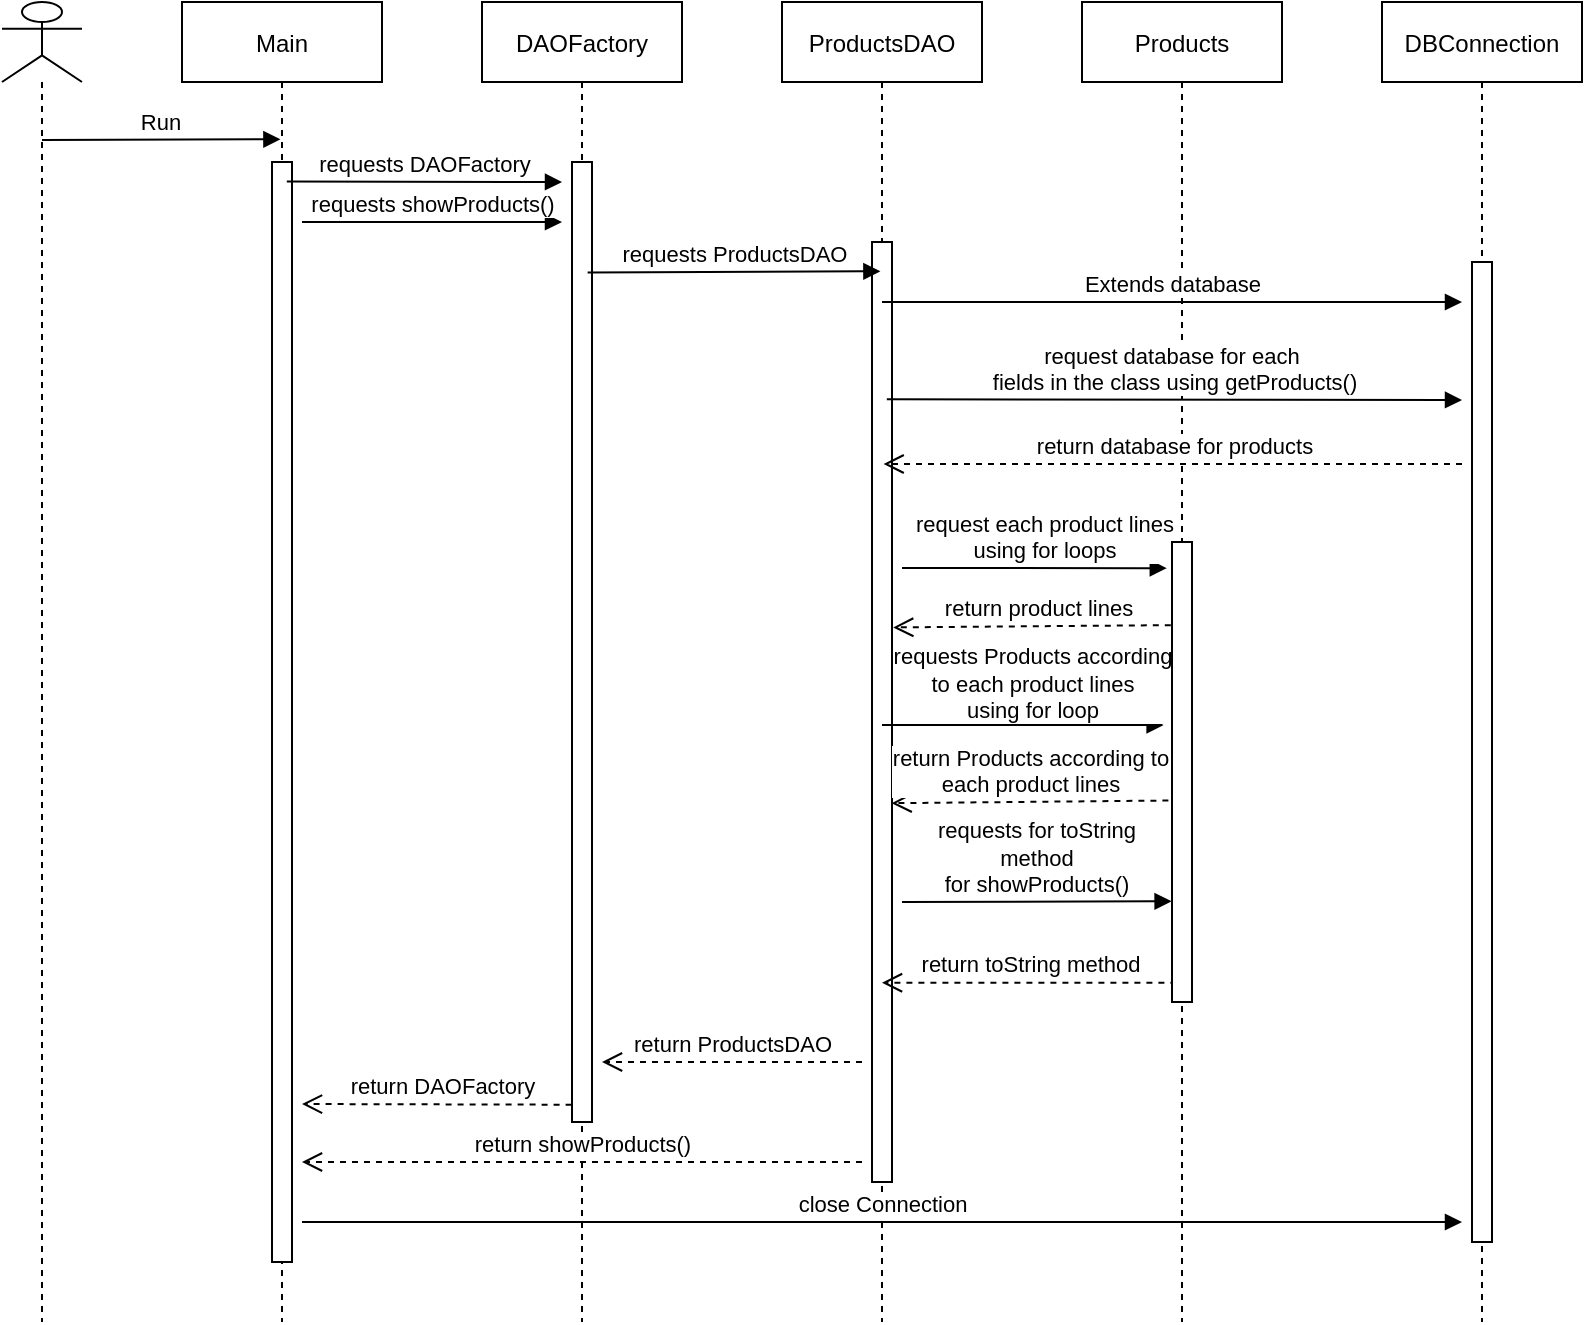 <mxfile version="13.6.2" type="device" pages="3"><diagram id="kgpKYQtTHZ0yAKxKKP6v" name="Page-1"><mxGraphModel dx="1221" dy="625" grid="1" gridSize="10" guides="1" tooltips="1" connect="1" arrows="1" fold="1" page="1" pageScale="1" pageWidth="850" pageHeight="1100" math="0" shadow="0"><root><mxCell id="0"/><mxCell id="1" parent="0"/><mxCell id="3nuBFxr9cyL0pnOWT2aG-1" value="Main" style="shape=umlLifeline;perimeter=lifelinePerimeter;container=1;collapsible=0;recursiveResize=0;rounded=0;shadow=0;strokeWidth=1;" parent="1" vertex="1"><mxGeometry x="120" y="80" width="100" height="660" as="geometry"/></mxCell><mxCell id="V3z4Lrd8YfZITZRUPypU-27" value="" style="html=1;points=[];perimeter=orthogonalPerimeter;" vertex="1" parent="3nuBFxr9cyL0pnOWT2aG-1"><mxGeometry x="45" y="80" width="10" height="550" as="geometry"/></mxCell><mxCell id="3nuBFxr9cyL0pnOWT2aG-5" value="DAOFactory" style="shape=umlLifeline;perimeter=lifelinePerimeter;container=1;collapsible=0;recursiveResize=0;rounded=0;shadow=0;strokeWidth=1;" parent="1" vertex="1"><mxGeometry x="270" y="80" width="100" height="660" as="geometry"/></mxCell><mxCell id="V3z4Lrd8YfZITZRUPypU-29" value="" style="html=1;points=[];perimeter=orthogonalPerimeter;" vertex="1" parent="3nuBFxr9cyL0pnOWT2aG-5"><mxGeometry x="45" y="80" width="10" height="480" as="geometry"/></mxCell><mxCell id="erxQgFbusoHEBD3wOI2t-6" value="ProductsDAO" style="shape=umlLifeline;perimeter=lifelinePerimeter;container=1;collapsible=0;recursiveResize=0;rounded=0;shadow=0;strokeWidth=1;" vertex="1" parent="1"><mxGeometry x="420" y="80" width="100" height="660" as="geometry"/></mxCell><mxCell id="V3z4Lrd8YfZITZRUPypU-23" value="" style="html=1;points=[];perimeter=orthogonalPerimeter;" vertex="1" parent="erxQgFbusoHEBD3wOI2t-6"><mxGeometry x="45" y="120" width="10" height="470" as="geometry"/></mxCell><mxCell id="erxQgFbusoHEBD3wOI2t-7" value="Products" style="shape=umlLifeline;perimeter=lifelinePerimeter;container=1;collapsible=0;recursiveResize=0;rounded=0;shadow=0;strokeWidth=1;" vertex="1" parent="1"><mxGeometry x="570" y="80" width="100" height="660" as="geometry"/></mxCell><mxCell id="erxQgFbusoHEBD3wOI2t-8" value="DBConnection" style="shape=umlLifeline;perimeter=lifelinePerimeter;container=1;collapsible=0;recursiveResize=0;rounded=0;shadow=0;strokeWidth=1;" vertex="1" parent="1"><mxGeometry x="720" y="80" width="100" height="660" as="geometry"/></mxCell><mxCell id="V3z4Lrd8YfZITZRUPypU-26" value="" style="html=1;points=[];perimeter=orthogonalPerimeter;" vertex="1" parent="erxQgFbusoHEBD3wOI2t-8"><mxGeometry x="45" y="130" width="10" height="490" as="geometry"/></mxCell><mxCell id="V3z4Lrd8YfZITZRUPypU-1" value="" style="shape=umlLifeline;participant=umlActor;perimeter=lifelinePerimeter;whiteSpace=wrap;html=1;container=1;collapsible=0;recursiveResize=0;verticalAlign=top;spacingTop=36;outlineConnect=0;" vertex="1" parent="1"><mxGeometry x="30" y="80" width="40" height="660" as="geometry"/></mxCell><mxCell id="V3z4Lrd8YfZITZRUPypU-2" value="Run" style="html=1;verticalAlign=bottom;endArrow=block;entryX=0.492;entryY=0.104;entryDx=0;entryDy=0;entryPerimeter=0;" edge="1" parent="1" target="3nuBFxr9cyL0pnOWT2aG-1"><mxGeometry width="80" relative="1" as="geometry"><mxPoint x="50" y="149" as="sourcePoint"/><mxPoint x="130" y="160" as="targetPoint"/><Array as="points"/></mxGeometry></mxCell><mxCell id="V3z4Lrd8YfZITZRUPypU-3" value="requests DAOFactory" style="html=1;verticalAlign=bottom;endArrow=block;exitX=0.524;exitY=0.136;exitDx=0;exitDy=0;exitPerimeter=0;" edge="1" parent="1" source="3nuBFxr9cyL0pnOWT2aG-1"><mxGeometry width="80" relative="1" as="geometry"><mxPoint x="210" y="190" as="sourcePoint"/><mxPoint x="310" y="170" as="targetPoint"/></mxGeometry></mxCell><mxCell id="V3z4Lrd8YfZITZRUPypU-4" value="requests ProductsDAO" style="html=1;verticalAlign=bottom;endArrow=block;entryX=0.492;entryY=0.204;entryDx=0;entryDy=0;entryPerimeter=0;exitX=0.528;exitY=0.205;exitDx=0;exitDy=0;exitPerimeter=0;" edge="1" parent="1" source="3nuBFxr9cyL0pnOWT2aG-5" target="erxQgFbusoHEBD3wOI2t-6"><mxGeometry width="80" relative="1" as="geometry"><mxPoint x="350" y="220" as="sourcePoint"/><mxPoint x="430" y="220" as="targetPoint"/><Array as="points"/></mxGeometry></mxCell><mxCell id="V3z4Lrd8YfZITZRUPypU-5" value="Extends database" style="html=1;verticalAlign=bottom;endArrow=block;" edge="1" parent="1" source="erxQgFbusoHEBD3wOI2t-6"><mxGeometry width="80" relative="1" as="geometry"><mxPoint x="510" y="240" as="sourcePoint"/><mxPoint x="760" y="230" as="targetPoint"/><Array as="points"><mxPoint x="580" y="230"/></Array></mxGeometry></mxCell><mxCell id="V3z4Lrd8YfZITZRUPypU-8" value="requests Products according&lt;br&gt;to each product lines&lt;br&gt;using for loop" style="html=1;verticalAlign=bottom;endArrow=block;entryX=-0.42;entryY=0.398;entryDx=0;entryDy=0;entryPerimeter=0;" edge="1" parent="1" source="erxQgFbusoHEBD3wOI2t-6" target="V3z4Lrd8YfZITZRUPypU-25"><mxGeometry x="0.339" y="-20" width="80" relative="1" as="geometry"><mxPoint x="471" y="426" as="sourcePoint"/><mxPoint x="580" y="260" as="targetPoint"/><Array as="points"/><mxPoint x="-20" y="-19" as="offset"/></mxGeometry></mxCell><mxCell id="V3z4Lrd8YfZITZRUPypU-9" value="request database for each&amp;nbsp;&lt;br&gt;fields in the class using getProducts()" style="html=1;verticalAlign=bottom;endArrow=block;exitX=0.524;exitY=0.301;exitDx=0;exitDy=0;exitPerimeter=0;" edge="1" parent="1" source="erxQgFbusoHEBD3wOI2t-6"><mxGeometry width="80" relative="1" as="geometry"><mxPoint x="640" y="300" as="sourcePoint"/><mxPoint x="760" y="279" as="targetPoint"/></mxGeometry></mxCell><mxCell id="V3z4Lrd8YfZITZRUPypU-11" value="return database for products" style="html=1;verticalAlign=bottom;endArrow=open;dashed=1;endSize=8;entryX=0.508;entryY=0.35;entryDx=0;entryDy=0;entryPerimeter=0;" edge="1" parent="1" target="erxQgFbusoHEBD3wOI2t-6"><mxGeometry relative="1" as="geometry"><mxPoint x="760" y="311" as="sourcePoint"/><mxPoint x="480" y="320" as="targetPoint"/><Array as="points"/></mxGeometry></mxCell><mxCell id="V3z4Lrd8YfZITZRUPypU-12" value="request each product lines&lt;br&gt;using for loops" style="html=1;verticalAlign=bottom;endArrow=block;entryX=-0.26;entryY=0.057;entryDx=0;entryDy=0;entryPerimeter=0;" edge="1" parent="1" target="V3z4Lrd8YfZITZRUPypU-25"><mxGeometry x="0.057" width="80" relative="1" as="geometry"><mxPoint x="480" y="363" as="sourcePoint"/><mxPoint x="590" y="360" as="targetPoint"/><mxPoint x="1" as="offset"/></mxGeometry></mxCell><mxCell id="V3z4Lrd8YfZITZRUPypU-13" value="return product lines" style="html=1;verticalAlign=bottom;endArrow=open;dashed=1;endSize=8;exitX=0.504;exitY=0.472;exitDx=0;exitDy=0;exitPerimeter=0;entryX=1.06;entryY=0.41;entryDx=0;entryDy=0;entryPerimeter=0;" edge="1" parent="1" source="erxQgFbusoHEBD3wOI2t-7" target="V3z4Lrd8YfZITZRUPypU-23"><mxGeometry relative="1" as="geometry"><mxPoint x="590" y="390" as="sourcePoint"/><mxPoint x="480" y="392" as="targetPoint"/></mxGeometry></mxCell><mxCell id="V3z4Lrd8YfZITZRUPypU-14" value="return Products according to&lt;br&gt;each product lines" style="html=1;verticalAlign=bottom;endArrow=open;dashed=1;endSize=8;exitX=-0.18;exitY=0.562;exitDx=0;exitDy=0;exitPerimeter=0;entryX=0.98;entryY=0.597;entryDx=0;entryDy=0;entryPerimeter=0;" edge="1" parent="1" source="V3z4Lrd8YfZITZRUPypU-25" target="V3z4Lrd8YfZITZRUPypU-23"><mxGeometry relative="1" as="geometry"><mxPoint x="590" y="480" as="sourcePoint"/><mxPoint x="480" y="480" as="targetPoint"/></mxGeometry></mxCell><mxCell id="V3z4Lrd8YfZITZRUPypU-16" value="requests for toString &lt;br&gt;method&lt;br&gt;for showProducts()" style="html=1;verticalAlign=bottom;endArrow=block;entryX=-0.02;entryY=0.781;entryDx=0;entryDy=0;entryPerimeter=0;" edge="1" parent="1" target="V3z4Lrd8YfZITZRUPypU-25"><mxGeometry width="80" relative="1" as="geometry"><mxPoint x="480" y="530" as="sourcePoint"/><mxPoint x="590" y="530" as="targetPoint"/></mxGeometry></mxCell><mxCell id="V3z4Lrd8YfZITZRUPypU-17" value="return toString method" style="html=1;verticalAlign=bottom;endArrow=open;dashed=1;endSize=8;exitX=0.472;exitY=0.743;exitDx=0;exitDy=0;exitPerimeter=0;" edge="1" parent="1" source="erxQgFbusoHEBD3wOI2t-7" target="erxQgFbusoHEBD3wOI2t-6"><mxGeometry relative="1" as="geometry"><mxPoint x="590" y="570" as="sourcePoint"/><mxPoint x="490" y="570" as="targetPoint"/></mxGeometry></mxCell><mxCell id="V3z4Lrd8YfZITZRUPypU-18" value="return ProductsDAO" style="html=1;verticalAlign=bottom;endArrow=open;dashed=1;endSize=8;" edge="1" parent="1"><mxGeometry relative="1" as="geometry"><mxPoint x="460" y="610" as="sourcePoint"/><mxPoint x="330" y="610" as="targetPoint"/><Array as="points"><mxPoint x="440" y="610"/></Array></mxGeometry></mxCell><mxCell id="V3z4Lrd8YfZITZRUPypU-19" value="requests showProducts()" style="html=1;verticalAlign=bottom;endArrow=block;" edge="1" parent="1"><mxGeometry width="80" relative="1" as="geometry"><mxPoint x="180" y="190" as="sourcePoint"/><mxPoint x="310" y="190" as="targetPoint"/><Array as="points"><mxPoint x="280" y="190"/></Array></mxGeometry></mxCell><mxCell id="V3z4Lrd8YfZITZRUPypU-20" value="return DAOFactory" style="html=1;verticalAlign=bottom;endArrow=open;dashed=1;endSize=8;exitX=-0.02;exitY=0.982;exitDx=0;exitDy=0;exitPerimeter=0;" edge="1" parent="1" source="V3z4Lrd8YfZITZRUPypU-29"><mxGeometry x="-0.039" relative="1" as="geometry"><mxPoint x="290" y="640" as="sourcePoint"/><mxPoint x="180" y="631" as="targetPoint"/><Array as="points"/><mxPoint as="offset"/></mxGeometry></mxCell><mxCell id="V3z4Lrd8YfZITZRUPypU-21" value="return showProducts()" style="html=1;verticalAlign=bottom;endArrow=open;dashed=1;endSize=8;" edge="1" parent="1"><mxGeometry relative="1" as="geometry"><mxPoint x="460" y="660" as="sourcePoint"/><mxPoint x="180" y="660" as="targetPoint"/><Array as="points"><mxPoint x="410" y="660"/></Array></mxGeometry></mxCell><mxCell id="V3z4Lrd8YfZITZRUPypU-22" value="close Connection" style="html=1;verticalAlign=bottom;endArrow=block;" edge="1" parent="1"><mxGeometry width="80" relative="1" as="geometry"><mxPoint x="180" y="690" as="sourcePoint"/><mxPoint x="760" y="690" as="targetPoint"/><Array as="points"><mxPoint x="700" y="690"/></Array></mxGeometry></mxCell><mxCell id="V3z4Lrd8YfZITZRUPypU-25" value="" style="html=1;points=[];perimeter=orthogonalPerimeter;" vertex="1" parent="1"><mxGeometry x="615" y="350" width="10" height="230" as="geometry"/></mxCell></root></mxGraphModel></diagram><diagram id="9FY2YSv2H1l8mWF7ZtLn" name="Page-2"><mxGraphModel dx="1221" dy="625" grid="1" gridSize="10" guides="1" tooltips="1" connect="1" arrows="1" fold="1" page="1" pageScale="1" pageWidth="827" pageHeight="1169" math="0" shadow="0"><root><mxCell id="BOhoRybGwHJkWLICvwaE-0"/><mxCell id="BOhoRybGwHJkWLICvwaE-1" parent="BOhoRybGwHJkWLICvwaE-0"/><mxCell id="qh1VwIgKdV9h9x5J5I2_-0" value="Main" style="shape=umlLifeline;perimeter=lifelinePerimeter;container=1;collapsible=0;recursiveResize=0;rounded=0;shadow=0;strokeWidth=1;" vertex="1" parent="BOhoRybGwHJkWLICvwaE-1"><mxGeometry x="120" y="80" width="100" height="660" as="geometry"/></mxCell><mxCell id="qh1VwIgKdV9h9x5J5I2_-1" value="" style="html=1;points=[];perimeter=orthogonalPerimeter;" vertex="1" parent="qh1VwIgKdV9h9x5J5I2_-0"><mxGeometry x="45" y="80" width="10" height="550" as="geometry"/></mxCell><mxCell id="qh1VwIgKdV9h9x5J5I2_-2" value="DAOFactory" style="shape=umlLifeline;perimeter=lifelinePerimeter;container=1;collapsible=0;recursiveResize=0;rounded=0;shadow=0;strokeWidth=1;" vertex="1" parent="BOhoRybGwHJkWLICvwaE-1"><mxGeometry x="270" y="80" width="100" height="660" as="geometry"/></mxCell><mxCell id="qh1VwIgKdV9h9x5J5I2_-3" value="" style="html=1;points=[];perimeter=orthogonalPerimeter;" vertex="1" parent="qh1VwIgKdV9h9x5J5I2_-2"><mxGeometry x="45" y="80" width="10" height="480" as="geometry"/></mxCell><mxCell id="qh1VwIgKdV9h9x5J5I2_-4" value="PaymentsDAO" style="shape=umlLifeline;perimeter=lifelinePerimeter;container=1;collapsible=0;recursiveResize=0;rounded=0;shadow=0;strokeWidth=1;" vertex="1" parent="BOhoRybGwHJkWLICvwaE-1"><mxGeometry x="420" y="80" width="100" height="660" as="geometry"/></mxCell><mxCell id="qh1VwIgKdV9h9x5J5I2_-5" value="" style="html=1;points=[];perimeter=orthogonalPerimeter;" vertex="1" parent="qh1VwIgKdV9h9x5J5I2_-4"><mxGeometry x="45" y="120" width="10" height="470" as="geometry"/></mxCell><mxCell id="qh1VwIgKdV9h9x5J5I2_-6" value="Payments" style="shape=umlLifeline;perimeter=lifelinePerimeter;container=1;collapsible=0;recursiveResize=0;rounded=0;shadow=0;strokeWidth=1;" vertex="1" parent="BOhoRybGwHJkWLICvwaE-1"><mxGeometry x="570" y="80" width="100" height="660" as="geometry"/></mxCell><mxCell id="qh1VwIgKdV9h9x5J5I2_-7" value="DBConnection" style="shape=umlLifeline;perimeter=lifelinePerimeter;container=1;collapsible=0;recursiveResize=0;rounded=0;shadow=0;strokeWidth=1;" vertex="1" parent="BOhoRybGwHJkWLICvwaE-1"><mxGeometry x="720" y="80" width="100" height="660" as="geometry"/></mxCell><mxCell id="qh1VwIgKdV9h9x5J5I2_-8" value="" style="html=1;points=[];perimeter=orthogonalPerimeter;" vertex="1" parent="qh1VwIgKdV9h9x5J5I2_-7"><mxGeometry x="45" y="130" width="10" height="490" as="geometry"/></mxCell><mxCell id="qh1VwIgKdV9h9x5J5I2_-9" value="" style="shape=umlLifeline;participant=umlActor;perimeter=lifelinePerimeter;whiteSpace=wrap;html=1;container=1;collapsible=0;recursiveResize=0;verticalAlign=top;spacingTop=36;outlineConnect=0;" vertex="1" parent="BOhoRybGwHJkWLICvwaE-1"><mxGeometry x="50" y="80" width="40" height="660" as="geometry"/></mxCell><mxCell id="qh1VwIgKdV9h9x5J5I2_-10" value="Run" style="html=1;verticalAlign=bottom;endArrow=block;entryX=0.492;entryY=0.104;entryDx=0;entryDy=0;entryPerimeter=0;" edge="1" parent="BOhoRybGwHJkWLICvwaE-1" target="qh1VwIgKdV9h9x5J5I2_-0"><mxGeometry width="80" relative="1" as="geometry"><mxPoint x="70" y="149" as="sourcePoint"/><mxPoint x="130" y="160" as="targetPoint"/><Array as="points"/></mxGeometry></mxCell><mxCell id="qh1VwIgKdV9h9x5J5I2_-11" value="requests DAOFactory" style="html=1;verticalAlign=bottom;endArrow=block;exitX=0.524;exitY=0.136;exitDx=0;exitDy=0;exitPerimeter=0;" edge="1" parent="BOhoRybGwHJkWLICvwaE-1" source="qh1VwIgKdV9h9x5J5I2_-0"><mxGeometry width="80" relative="1" as="geometry"><mxPoint x="210" y="190" as="sourcePoint"/><mxPoint x="310" y="170" as="targetPoint"/></mxGeometry></mxCell><mxCell id="qh1VwIgKdV9h9x5J5I2_-12" value="requests PaymentsDAO" style="html=1;verticalAlign=bottom;endArrow=block;entryX=0.492;entryY=0.204;entryDx=0;entryDy=0;entryPerimeter=0;exitX=0.528;exitY=0.205;exitDx=0;exitDy=0;exitPerimeter=0;" edge="1" parent="BOhoRybGwHJkWLICvwaE-1" source="qh1VwIgKdV9h9x5J5I2_-2" target="qh1VwIgKdV9h9x5J5I2_-4"><mxGeometry width="80" relative="1" as="geometry"><mxPoint x="350" y="220" as="sourcePoint"/><mxPoint x="430" y="220" as="targetPoint"/><Array as="points"/></mxGeometry></mxCell><mxCell id="qh1VwIgKdV9h9x5J5I2_-13" value="Extends database" style="html=1;verticalAlign=bottom;endArrow=block;" edge="1" parent="BOhoRybGwHJkWLICvwaE-1"><mxGeometry width="80" relative="1" as="geometry"><mxPoint x="480" y="230" as="sourcePoint"/><mxPoint x="760" y="230" as="targetPoint"/><Array as="points"><mxPoint x="580" y="230"/></Array></mxGeometry></mxCell><mxCell id="qh1VwIgKdV9h9x5J5I2_-14" value="requests total payment &lt;br&gt;amount for a date" style="html=1;verticalAlign=bottom;endArrow=block;entryX=-0.34;entryY=0.38;entryDx=0;entryDy=0;entryPerimeter=0;" edge="1" parent="BOhoRybGwHJkWLICvwaE-1" target="qh1VwIgKdV9h9x5J5I2_-27"><mxGeometry x="0.339" y="-20" width="80" relative="1" as="geometry"><mxPoint x="475" y="437" as="sourcePoint"/><mxPoint x="590" y="430" as="targetPoint"/><Array as="points"/><mxPoint x="-20" y="-19" as="offset"/></mxGeometry></mxCell><mxCell id="qh1VwIgKdV9h9x5J5I2_-15" value="request database for each&amp;nbsp;&lt;br&gt;fields in the class using getPayments()" style="html=1;verticalAlign=bottom;endArrow=block;exitX=0.524;exitY=0.301;exitDx=0;exitDy=0;exitPerimeter=0;" edge="1" parent="BOhoRybGwHJkWLICvwaE-1" source="qh1VwIgKdV9h9x5J5I2_-4"><mxGeometry width="80" relative="1" as="geometry"><mxPoint x="640" y="300" as="sourcePoint"/><mxPoint x="760" y="279" as="targetPoint"/></mxGeometry></mxCell><mxCell id="qh1VwIgKdV9h9x5J5I2_-16" value="return database for payments" style="html=1;verticalAlign=bottom;endArrow=open;dashed=1;endSize=8;" edge="1" parent="BOhoRybGwHJkWLICvwaE-1"><mxGeometry relative="1" as="geometry"><mxPoint x="760" y="311" as="sourcePoint"/><mxPoint x="480" y="311" as="targetPoint"/><Array as="points"/></mxGeometry></mxCell><mxCell id="qh1VwIgKdV9h9x5J5I2_-17" value="request payment date &lt;br&gt;looping this.getPayments()" style="html=1;verticalAlign=bottom;endArrow=block;entryX=-0.26;entryY=0.057;entryDx=0;entryDy=0;entryPerimeter=0;" edge="1" parent="BOhoRybGwHJkWLICvwaE-1" target="qh1VwIgKdV9h9x5J5I2_-27"><mxGeometry width="80" relative="1" as="geometry"><mxPoint x="480" y="363" as="sourcePoint"/><mxPoint x="590" y="360" as="targetPoint"/></mxGeometry></mxCell><mxCell id="qh1VwIgKdV9h9x5J5I2_-18" value="return payment date&amp;nbsp;" style="html=1;verticalAlign=bottom;endArrow=open;dashed=1;endSize=8;exitX=0.504;exitY=0.472;exitDx=0;exitDy=0;exitPerimeter=0;entryX=1.06;entryY=0.41;entryDx=0;entryDy=0;entryPerimeter=0;" edge="1" parent="BOhoRybGwHJkWLICvwaE-1" source="qh1VwIgKdV9h9x5J5I2_-6" target="qh1VwIgKdV9h9x5J5I2_-5"><mxGeometry relative="1" as="geometry"><mxPoint x="590" y="390" as="sourcePoint"/><mxPoint x="480" y="392" as="targetPoint"/></mxGeometry></mxCell><mxCell id="qh1VwIgKdV9h9x5J5I2_-19" value="return total payment&lt;br&gt;amount for a date" style="html=1;verticalAlign=bottom;endArrow=open;dashed=1;endSize=8;entryX=1.38;entryY=0.58;entryDx=0;entryDy=0;entryPerimeter=0;" edge="1" parent="BOhoRybGwHJkWLICvwaE-1" target="qh1VwIgKdV9h9x5J5I2_-5"><mxGeometry relative="1" as="geometry"><mxPoint x="613" y="473" as="sourcePoint"/><mxPoint x="480" y="480" as="targetPoint"/></mxGeometry></mxCell><mxCell id="qh1VwIgKdV9h9x5J5I2_-20" value="requests payment amount&lt;br&gt;for a date" style="html=1;verticalAlign=bottom;endArrow=block;entryX=-0.02;entryY=0.781;entryDx=0;entryDy=0;entryPerimeter=0;" edge="1" parent="BOhoRybGwHJkWLICvwaE-1" target="qh1VwIgKdV9h9x5J5I2_-27"><mxGeometry width="80" relative="1" as="geometry"><mxPoint x="480" y="530" as="sourcePoint"/><mxPoint x="590" y="530" as="targetPoint"/></mxGeometry></mxCell><mxCell id="qh1VwIgKdV9h9x5J5I2_-21" value="return payment amount&lt;br&gt;for a date" style="html=1;verticalAlign=bottom;endArrow=open;dashed=1;endSize=8;exitX=0.472;exitY=0.743;exitDx=0;exitDy=0;exitPerimeter=0;" edge="1" parent="BOhoRybGwHJkWLICvwaE-1" source="qh1VwIgKdV9h9x5J5I2_-6" target="qh1VwIgKdV9h9x5J5I2_-4"><mxGeometry relative="1" as="geometry"><mxPoint x="590" y="570" as="sourcePoint"/><mxPoint x="490" y="570" as="targetPoint"/></mxGeometry></mxCell><mxCell id="qh1VwIgKdV9h9x5J5I2_-22" value="return PaymentsDAO" style="html=1;verticalAlign=bottom;endArrow=open;dashed=1;endSize=8;" edge="1" parent="BOhoRybGwHJkWLICvwaE-1"><mxGeometry relative="1" as="geometry"><mxPoint x="460" y="610" as="sourcePoint"/><mxPoint x="330" y="610" as="targetPoint"/><Array as="points"><mxPoint x="440" y="610"/></Array></mxGeometry></mxCell><mxCell id="qh1VwIgKdV9h9x5J5I2_-23" value="requests showPayments()" style="html=1;verticalAlign=bottom;endArrow=block;" edge="1" parent="BOhoRybGwHJkWLICvwaE-1"><mxGeometry width="80" relative="1" as="geometry"><mxPoint x="180" y="190" as="sourcePoint"/><mxPoint x="310" y="190" as="targetPoint"/><Array as="points"><mxPoint x="280" y="190"/></Array></mxGeometry></mxCell><mxCell id="qh1VwIgKdV9h9x5J5I2_-24" value="return DAOFactory" style="html=1;verticalAlign=bottom;endArrow=open;dashed=1;endSize=8;exitX=-0.02;exitY=0.982;exitDx=0;exitDy=0;exitPerimeter=0;" edge="1" parent="BOhoRybGwHJkWLICvwaE-1" source="qh1VwIgKdV9h9x5J5I2_-3"><mxGeometry x="-0.039" relative="1" as="geometry"><mxPoint x="290" y="640" as="sourcePoint"/><mxPoint x="180" y="631" as="targetPoint"/><Array as="points"/><mxPoint as="offset"/></mxGeometry></mxCell><mxCell id="qh1VwIgKdV9h9x5J5I2_-25" value="return showPayments()" style="html=1;verticalAlign=bottom;endArrow=open;dashed=1;endSize=8;" edge="1" parent="BOhoRybGwHJkWLICvwaE-1"><mxGeometry relative="1" as="geometry"><mxPoint x="460" y="660" as="sourcePoint"/><mxPoint x="180" y="660" as="targetPoint"/><Array as="points"><mxPoint x="410" y="660"/></Array></mxGeometry></mxCell><mxCell id="qh1VwIgKdV9h9x5J5I2_-26" value="close Connection" style="html=1;verticalAlign=bottom;endArrow=block;" edge="1" parent="BOhoRybGwHJkWLICvwaE-1"><mxGeometry width="80" relative="1" as="geometry"><mxPoint x="180" y="690" as="sourcePoint"/><mxPoint x="760" y="690" as="targetPoint"/><Array as="points"><mxPoint x="700" y="690"/></Array></mxGeometry></mxCell><mxCell id="qh1VwIgKdV9h9x5J5I2_-27" value="" style="html=1;points=[];perimeter=orthogonalPerimeter;" vertex="1" parent="BOhoRybGwHJkWLICvwaE-1"><mxGeometry x="615" y="350" width="10" height="230" as="geometry"/></mxCell><mxCell id="PT2Y0fJI0o6bGqpc-aiz-1" value="[if duplicate &#10;date]" style="text;strokeColor=none;fillColor=none;align=left;verticalAlign=top;spacingLeft=4;spacingRight=4;overflow=hidden;rotatable=0;points=[[0,0.5],[1,0.5]];portConstraint=eastwest;" vertex="1" parent="BOhoRybGwHJkWLICvwaE-1"><mxGeometry y="440" width="80" height="38" as="geometry"/></mxCell><mxCell id="PT2Y0fJI0o6bGqpc-aiz-3" value="[else]" style="text;strokeColor=none;fillColor=none;align=left;verticalAlign=top;spacingLeft=4;spacingRight=4;overflow=hidden;rotatable=0;points=[[0,0.5],[1,0.5]];portConstraint=eastwest;" vertex="1" parent="BOhoRybGwHJkWLICvwaE-1"><mxGeometry x="10" y="520" width="50" height="26" as="geometry"/></mxCell><mxCell id="PT2Y0fJI0o6bGqpc-aiz-0" value="Alternative" style="shape=umlFrame;whiteSpace=wrap;html=1;" vertex="1" parent="BOhoRybGwHJkWLICvwaE-1"><mxGeometry y="405" width="660" height="180" as="geometry"/></mxCell><mxCell id="PT2Y0fJI0o6bGqpc-aiz-4" value="" style="endArrow=none;html=1;rounded=0;dashed=1;dashPattern=1 2;entryX=1.007;entryY=0.538;entryDx=0;entryDy=0;entryPerimeter=0;exitX=0;exitY=0.538;exitDx=0;exitDy=0;exitPerimeter=0;" edge="1" parent="BOhoRybGwHJkWLICvwaE-1" source="PT2Y0fJI0o6bGqpc-aiz-0" target="PT2Y0fJI0o6bGqpc-aiz-0"><mxGeometry relative="1" as="geometry"><mxPoint x="180" y="770" as="sourcePoint"/><mxPoint x="400" y="760" as="targetPoint"/></mxGeometry></mxCell></root></mxGraphModel></diagram><diagram id="9DNb-ykcALyE86TXIYiQ" name="Page-3"><mxGraphModel dx="1038" dy="531" grid="1" gridSize="10" guides="1" tooltips="1" connect="1" arrows="1" fold="1" page="1" pageScale="1" pageWidth="827" pageHeight="1169" math="0" shadow="0"><root><mxCell id="rNNtboBHUNzdp0xesSib-0"/><mxCell id="rNNtboBHUNzdp0xesSib-1" parent="rNNtboBHUNzdp0xesSib-0"/><mxCell id="cpeICkeIwsUUObIczYJh-0" value="Main" style="shape=umlLifeline;perimeter=lifelinePerimeter;container=1;collapsible=0;recursiveResize=0;rounded=0;shadow=0;strokeWidth=1;" vertex="1" parent="rNNtboBHUNzdp0xesSib-1"><mxGeometry x="120" y="80" width="100" height="1010" as="geometry"/></mxCell><mxCell id="cpeICkeIwsUUObIczYJh-1" value="" style="html=1;points=[];perimeter=orthogonalPerimeter;" vertex="1" parent="cpeICkeIwsUUObIczYJh-0"><mxGeometry x="45" y="80" width="10" height="910" as="geometry"/></mxCell><mxCell id="cpeICkeIwsUUObIczYJh-2" value="DAOFactory" style="shape=umlLifeline;perimeter=lifelinePerimeter;container=1;collapsible=0;recursiveResize=0;rounded=0;shadow=0;strokeWidth=1;" vertex="1" parent="rNNtboBHUNzdp0xesSib-1"><mxGeometry x="270" y="80" width="100" height="1010" as="geometry"/></mxCell><mxCell id="cpeICkeIwsUUObIczYJh-3" value="" style="html=1;points=[];perimeter=orthogonalPerimeter;" vertex="1" parent="cpeICkeIwsUUObIczYJh-2"><mxGeometry x="45" y="80" width="10" height="800" as="geometry"/></mxCell><mxCell id="cpeICkeIwsUUObIczYJh-4" value="OrdersDAO" style="shape=umlLifeline;perimeter=lifelinePerimeter;container=1;collapsible=0;recursiveResize=0;rounded=0;shadow=0;strokeWidth=1;" vertex="1" parent="rNNtboBHUNzdp0xesSib-1"><mxGeometry x="420" y="80" width="100" height="1010" as="geometry"/></mxCell><mxCell id="cpeICkeIwsUUObIczYJh-5" value="" style="html=1;points=[];perimeter=orthogonalPerimeter;" vertex="1" parent="cpeICkeIwsUUObIczYJh-4"><mxGeometry x="45" y="90" width="10" height="840" as="geometry"/></mxCell><mxCell id="cpeICkeIwsUUObIczYJh-6" value="Customers" style="shape=umlLifeline;perimeter=lifelinePerimeter;container=1;collapsible=0;recursiveResize=0;rounded=0;shadow=0;strokeWidth=1;" vertex="1" parent="rNNtboBHUNzdp0xesSib-1"><mxGeometry x="570" y="80" width="100" height="1010" as="geometry"/></mxCell><mxCell id="4q3rMo_xubN6tD1HAj3L-16" value="" style="html=1;points=[];perimeter=orthogonalPerimeter;" vertex="1" parent="cpeICkeIwsUUObIczYJh-6"><mxGeometry x="45" y="560" width="10" height="280" as="geometry"/></mxCell><mxCell id="cpeICkeIwsUUObIczYJh-7" value="DBConnection" style="shape=umlLifeline;perimeter=lifelinePerimeter;container=1;collapsible=0;recursiveResize=0;rounded=0;shadow=0;strokeWidth=1;" vertex="1" parent="rNNtboBHUNzdp0xesSib-1"><mxGeometry x="990" y="80" width="100" height="1010" as="geometry"/></mxCell><mxCell id="cpeICkeIwsUUObIczYJh-8" value="" style="html=1;points=[];perimeter=orthogonalPerimeter;" vertex="1" parent="cpeICkeIwsUUObIczYJh-7"><mxGeometry x="45" y="110" width="10" height="880" as="geometry"/></mxCell><mxCell id="cpeICkeIwsUUObIczYJh-9" value="" style="shape=umlLifeline;participant=umlActor;perimeter=lifelinePerimeter;whiteSpace=wrap;html=1;container=1;collapsible=0;recursiveResize=0;verticalAlign=top;spacingTop=36;outlineConnect=0;size=40;" vertex="1" parent="rNNtboBHUNzdp0xesSib-1"><mxGeometry x="70" y="80" width="40" height="1010" as="geometry"/></mxCell><mxCell id="cpeICkeIwsUUObIczYJh-10" value="Run" style="html=1;verticalAlign=bottom;endArrow=block;entryX=0.492;entryY=0.104;entryDx=0;entryDy=0;entryPerimeter=0;" edge="1" parent="rNNtboBHUNzdp0xesSib-1" target="cpeICkeIwsUUObIczYJh-0" source="cpeICkeIwsUUObIczYJh-9"><mxGeometry width="80" relative="1" as="geometry"><mxPoint x="50" y="149" as="sourcePoint"/><mxPoint x="130" y="160" as="targetPoint"/><Array as="points"/></mxGeometry></mxCell><mxCell id="cpeICkeIwsUUObIczYJh-12" value="requests OrdersDAO" style="html=1;verticalAlign=bottom;endArrow=block;" edge="1" parent="rNNtboBHUNzdp0xesSib-1"><mxGeometry width="80" relative="1" as="geometry"><mxPoint x="330" y="240" as="sourcePoint"/><mxPoint x="460" y="240" as="targetPoint"/><Array as="points"/></mxGeometry></mxCell><mxCell id="cpeICkeIwsUUObIczYJh-13" value="Extends database and requests db for customers, orders, orderdetails using this.get(variable name)" style="html=1;verticalAlign=bottom;endArrow=block;" edge="1" parent="rNNtboBHUNzdp0xesSib-1"><mxGeometry width="80" relative="1" as="geometry"><mxPoint x="474" y="256" as="sourcePoint"/><mxPoint x="1033" y="256" as="targetPoint"/><Array as="points"/></mxGeometry></mxCell><mxCell id="cpeICkeIwsUUObIczYJh-14" value="requests total&amp;nbsp;price for an order number" style="html=1;verticalAlign=bottom;endArrow=block;" edge="1" parent="rNNtboBHUNzdp0xesSib-1"><mxGeometry x="0.339" y="-20" width="80" relative="1" as="geometry"><mxPoint x="480" y="430" as="sourcePoint"/><mxPoint x="893" y="430" as="targetPoint"/><Array as="points"/><mxPoint x="-20" y="-19" as="offset"/></mxGeometry></mxCell><mxCell id="cpeICkeIwsUUObIczYJh-16" value="return database for customers, orders, orderdetails" style="html=1;verticalAlign=bottom;endArrow=open;dashed=1;endSize=8;" edge="1" parent="rNNtboBHUNzdp0xesSib-1"><mxGeometry relative="1" as="geometry"><mxPoint x="1030" y="290" as="sourcePoint"/><mxPoint x="480" y="290" as="targetPoint"/><Array as="points"/></mxGeometry></mxCell><mxCell id="cpeICkeIwsUUObIczYJh-19" value="return total price&amp;nbsp;for an order number" style="html=1;verticalAlign=bottom;endArrow=open;dashed=1;endSize=8;" edge="1" parent="rNNtboBHUNzdp0xesSib-1" source="V9gPdqkI6q_qcUjgApvg-33"><mxGeometry relative="1" as="geometry"><mxPoint x="610" y="480" as="sourcePoint"/><mxPoint x="480" y="460" as="targetPoint"/></mxGeometry></mxCell><mxCell id="cpeICkeIwsUUObIczYJh-20" value="requests price for an order number" style="html=1;verticalAlign=bottom;endArrow=block;" edge="1" parent="rNNtboBHUNzdp0xesSib-1"><mxGeometry width="80" relative="1" as="geometry"><mxPoint x="480" y="500" as="sourcePoint"/><mxPoint x="891" y="500" as="targetPoint"/></mxGeometry></mxCell><mxCell id="cpeICkeIwsUUObIczYJh-21" value="return price&amp;nbsp;for an order number" style="html=1;verticalAlign=bottom;endArrow=open;dashed=1;endSize=8;" edge="1" parent="rNNtboBHUNzdp0xesSib-1" source="V9gPdqkI6q_qcUjgApvg-33"><mxGeometry relative="1" as="geometry"><mxPoint x="612" y="570" as="sourcePoint"/><mxPoint x="480" y="530" as="targetPoint"/></mxGeometry></mxCell><mxCell id="cpeICkeIwsUUObIczYJh-22" value="return OrdersDAO" style="html=1;verticalAlign=bottom;endArrow=open;dashed=1;endSize=8;" edge="1" parent="rNNtboBHUNzdp0xesSib-1"><mxGeometry relative="1" as="geometry"><mxPoint x="460" y="925" as="sourcePoint"/><mxPoint x="330" y="925" as="targetPoint"/><Array as="points"><mxPoint x="440" y="925"/></Array></mxGeometry></mxCell><mxCell id="cpeICkeIwsUUObIczYJh-23" value="requests &lt;br&gt;showCustomersOrder()" style="html=1;verticalAlign=bottom;endArrow=block;" edge="1" parent="rNNtboBHUNzdp0xesSib-1"><mxGeometry width="80" relative="1" as="geometry"><mxPoint x="180" y="220" as="sourcePoint"/><mxPoint x="310" y="220" as="targetPoint"/><Array as="points"><mxPoint x="280" y="220"/></Array></mxGeometry></mxCell><mxCell id="cpeICkeIwsUUObIczYJh-24" value="return DAOFactory" style="html=1;verticalAlign=bottom;endArrow=open;dashed=1;endSize=8;exitX=-0.02;exitY=0.982;exitDx=0;exitDy=0;exitPerimeter=0;" edge="1" parent="rNNtboBHUNzdp0xesSib-1"><mxGeometry x="-0.039" relative="1" as="geometry"><mxPoint x="314.8" y="943.14" as="sourcePoint"/><mxPoint x="180" y="943" as="targetPoint"/><Array as="points"/><mxPoint as="offset"/></mxGeometry></mxCell><mxCell id="cpeICkeIwsUUObIczYJh-25" value="return showCustomersOrder()" style="html=1;verticalAlign=bottom;endArrow=open;dashed=1;endSize=8;" edge="1" parent="rNNtboBHUNzdp0xesSib-1"><mxGeometry relative="1" as="geometry"><mxPoint x="460" y="989" as="sourcePoint"/><mxPoint x="180" y="989" as="targetPoint"/><Array as="points"><mxPoint x="410" y="989"/></Array></mxGeometry></mxCell><mxCell id="cpeICkeIwsUUObIczYJh-26" value="close Connection" style="html=1;verticalAlign=bottom;endArrow=block;" edge="1" parent="rNNtboBHUNzdp0xesSib-1"><mxGeometry width="80" relative="1" as="geometry"><mxPoint x="175" y="1048" as="sourcePoint"/><mxPoint x="1030" y="1048" as="targetPoint"/><Array as="points"/></mxGeometry></mxCell><mxCell id="cpeICkeIwsUUObIczYJh-28" value="[if duplicate &#10;order number]" style="text;strokeColor=none;fillColor=none;align=left;verticalAlign=top;spacingLeft=4;spacingRight=4;overflow=hidden;rotatable=0;points=[[0,0.5],[1,0.5]];portConstraint=eastwest;" vertex="1" parent="rNNtboBHUNzdp0xesSib-1"><mxGeometry y="430" width="90" height="38" as="geometry"/></mxCell><mxCell id="cpeICkeIwsUUObIczYJh-29" value="[else]" style="text;strokeColor=none;fillColor=none;align=left;verticalAlign=top;spacingLeft=4;spacingRight=4;overflow=hidden;rotatable=0;points=[[0,0.5],[1,0.5]];portConstraint=eastwest;" vertex="1" parent="rNNtboBHUNzdp0xesSib-1"><mxGeometry x="10" y="500" width="50" height="26" as="geometry"/></mxCell><mxCell id="cpeICkeIwsUUObIczYJh-30" value="Alternative" style="shape=umlFrame;whiteSpace=wrap;html=1;" vertex="1" parent="rNNtboBHUNzdp0xesSib-1"><mxGeometry y="400" width="920" height="150" as="geometry"/></mxCell><mxCell id="cpeICkeIwsUUObIczYJh-31" value="" style="endArrow=none;html=1;rounded=0;dashed=1;dashPattern=1 2;exitX=0;exitY=0.507;exitDx=0;exitDy=0;exitPerimeter=0;" edge="1" parent="rNNtboBHUNzdp0xesSib-1" source="cpeICkeIwsUUObIczYJh-30"><mxGeometry relative="1" as="geometry"><mxPoint x="180" y="770" as="sourcePoint"/><mxPoint x="920" y="478" as="targetPoint"/></mxGeometry></mxCell><mxCell id="9VIZRWUif59dtYjyOdV0-0" value="requests DAOFactory" style="html=1;verticalAlign=bottom;endArrow=block;" edge="1" parent="rNNtboBHUNzdp0xesSib-1"><mxGeometry width="80" relative="1" as="geometry"><mxPoint x="180" y="190" as="sourcePoint"/><mxPoint x="310" y="190" as="targetPoint"/></mxGeometry></mxCell><mxCell id="gUWVl-3NmmL7mFHqQm4Z-0" value="return getOrderNumber()" style="html=1;verticalAlign=bottom;endArrow=open;dashed=1;endSize=8;" edge="1" parent="rNNtboBHUNzdp0xesSib-1"><mxGeometry relative="1" as="geometry"><mxPoint x="899.5" y="372" as="sourcePoint"/><mxPoint x="480" y="372" as="targetPoint"/></mxGeometry></mxCell><mxCell id="V9gPdqkI6q_qcUjgApvg-0" value="Orders" style="shape=umlLifeline;perimeter=lifelinePerimeter;whiteSpace=wrap;html=1;container=1;collapsible=0;recursiveResize=0;outlineConnect=0;" vertex="1" parent="rNNtboBHUNzdp0xesSib-1"><mxGeometry x="710" y="80" width="100" height="1010" as="geometry"/></mxCell><mxCell id="4q3rMo_xubN6tD1HAj3L-15" value="" style="html=1;points=[];perimeter=orthogonalPerimeter;" vertex="1" parent="V9gPdqkI6q_qcUjgApvg-0"><mxGeometry x="45" y="480" width="10" height="360" as="geometry"/></mxCell><mxCell id="V9gPdqkI6q_qcUjgApvg-33" value="Orderdetails" style="shape=umlLifeline;perimeter=lifelinePerimeter;whiteSpace=wrap;html=1;container=1;collapsible=0;recursiveResize=0;outlineConnect=0;" vertex="1" parent="rNNtboBHUNzdp0xesSib-1"><mxGeometry x="850" y="80" width="100" height="1010" as="geometry"/></mxCell><mxCell id="4q3rMo_xubN6tD1HAj3L-13" value="" style="html=1;points=[];perimeter=orthogonalPerimeter;" vertex="1" parent="V9gPdqkI6q_qcUjgApvg-33"><mxGeometry x="45" y="230" width="10" height="610" as="geometry"/></mxCell><mxCell id="uLlpuJ8D48QL8tZaK2dB-1" value="Loop this.getOrders() to create an ArrayList &quot;orders&quot;" style="html=1;verticalAlign=bottom;endArrow=block;exitX=1.14;exitY=0.513;exitDx=0;exitDy=0;exitPerimeter=0;" edge="1" parent="rNNtboBHUNzdp0xesSib-1"><mxGeometry width="80" relative="1" as="geometry"><mxPoint x="476.4" y="579.4" as="sourcePoint"/><mxPoint x="752" y="578" as="targetPoint"/></mxGeometry></mxCell><mxCell id="uLlpuJ8D48QL8tZaK2dB-3" value="orders.add()" style="html=1;verticalAlign=bottom;endArrow=open;dashed=1;endSize=8;entryX=1.5;entryY=0.575;entryDx=0;entryDy=0;entryPerimeter=0;" edge="1" parent="rNNtboBHUNzdp0xesSib-1"><mxGeometry relative="1" as="geometry"><mxPoint x="750" y="607" as="sourcePoint"/><mxPoint x="480" y="607" as="targetPoint"/></mxGeometry></mxCell><mxCell id="uLlpuJ8D48QL8tZaK2dB-4" value="Loop this.getCustomers() &lt;br&gt;to create an ArrayList &lt;br&gt;&quot;customers&quot;" style="html=1;verticalAlign=bottom;endArrow=block;" edge="1" parent="rNNtboBHUNzdp0xesSib-1"><mxGeometry width="80" relative="1" as="geometry"><mxPoint x="480" y="660" as="sourcePoint"/><mxPoint x="610" y="660" as="targetPoint"/></mxGeometry></mxCell><mxCell id="uLlpuJ8D48QL8tZaK2dB-5" value="customers.add()" style="html=1;verticalAlign=bottom;endArrow=open;dashed=1;endSize=8;" edge="1" parent="rNNtboBHUNzdp0xesSib-1"><mxGeometry relative="1" as="geometry"><mxPoint x="610" y="682" as="sourcePoint"/><mxPoint x="480" y="682" as="targetPoint"/></mxGeometry></mxCell><mxCell id="4q3rMo_xubN6tD1HAj3L-0" value="Loop through ArrayList &lt;br&gt;&quot;customers&quot;" style="html=1;verticalAlign=bottom;endArrow=block;" edge="1" parent="rNNtboBHUNzdp0xesSib-1"><mxGeometry width="80" relative="1" as="geometry"><mxPoint x="480" y="722" as="sourcePoint"/><mxPoint x="610" y="722" as="targetPoint"/></mxGeometry></mxCell><mxCell id="4q3rMo_xubN6tD1HAj3L-1" value="Loop through an &lt;br&gt;ArrayList &quot;orders&quot;" style="html=1;verticalAlign=bottom;endArrow=block;" edge="1" parent="rNNtboBHUNzdp0xesSib-1"><mxGeometry width="80" relative="1" as="geometry"><mxPoint x="630" y="747" as="sourcePoint"/><mxPoint x="750" y="747" as="targetPoint"/></mxGeometry></mxCell><mxCell id="4q3rMo_xubN6tD1HAj3L-3" value="Loop through a map&lt;br&gt;&quot;orderDetail&quot;" style="html=1;verticalAlign=bottom;endArrow=block;" edge="1" parent="rNNtboBHUNzdp0xesSib-1"><mxGeometry width="80" relative="1" as="geometry"><mxPoint x="770" y="796" as="sourcePoint"/><mxPoint x="890" y="796" as="targetPoint"/></mxGeometry></mxCell><mxCell id="4q3rMo_xubN6tD1HAj3L-4" value="return a buffer appending a customer name and order number&amp;nbsp;" style="html=1;verticalAlign=bottom;endArrow=open;dashed=1;endSize=8;entryX=1.22;entryY=0.841;entryDx=0;entryDy=0;entryPerimeter=0;" edge="1" parent="rNNtboBHUNzdp0xesSib-1"><mxGeometry relative="1" as="geometry"><mxPoint x="890" y="878" as="sourcePoint"/><mxPoint x="477.2" y="877.8" as="targetPoint"/></mxGeometry></mxCell><mxCell id="4q3rMo_xubN6tD1HAj3L-6" value="Alternative" style="shape=umlFrame;whiteSpace=wrap;html=1;" vertex="1" parent="rNNtboBHUNzdp0xesSib-1"><mxGeometry y="760" width="920" height="90" as="geometry"/></mxCell><mxCell id="4q3rMo_xubN6tD1HAj3L-9" value="Alternative" style="shape=umlFrame;whiteSpace=wrap;html=1;" vertex="1" parent="rNNtboBHUNzdp0xesSib-1"><mxGeometry y="860" width="920" height="45" as="geometry"/></mxCell><mxCell id="4q3rMo_xubN6tD1HAj3L-7" value="[if customer number &#10;from both ArrayLists &#10;&quot;customers&quot;,&quot;orders&quot; &#10;are same]" style="text;strokeColor=none;fillColor=none;align=left;verticalAlign=top;spacingLeft=4;spacingRight=4;overflow=hidden;rotatable=0;points=[[0,0.5],[1,0.5]];portConstraint=eastwest;" vertex="1" parent="rNNtboBHUNzdp0xesSib-1"><mxGeometry y="785" width="140" height="60" as="geometry"/></mxCell><mxCell id="cpeICkeIwsUUObIczYJh-17" value="request getOrderNumber()" style="html=1;verticalAlign=bottom;endArrow=block;entryX=0.06;entryY=0.037;entryDx=0;entryDy=0;entryPerimeter=0;" edge="1" parent="rNNtboBHUNzdp0xesSib-1" target="4q3rMo_xubN6tD1HAj3L-13"><mxGeometry width="80" relative="1" as="geometry"><mxPoint x="480" y="334" as="sourcePoint"/><mxPoint x="890" y="334" as="targetPoint"/></mxGeometry></mxCell><mxCell id="4q3rMo_xubN6tD1HAj3L-10" value="[if total price of an &#10;order &gt; $25,000]" style="text;strokeColor=none;fillColor=none;align=left;verticalAlign=top;spacingLeft=4;spacingRight=4;overflow=hidden;rotatable=0;points=[[0,0.5],[1,0.5]];portConstraint=eastwest;" vertex="1" parent="rNNtboBHUNzdp0xesSib-1"><mxGeometry x="53" y="870" width="110" height="40" as="geometry"/></mxCell></root></mxGraphModel></diagram></mxfile>